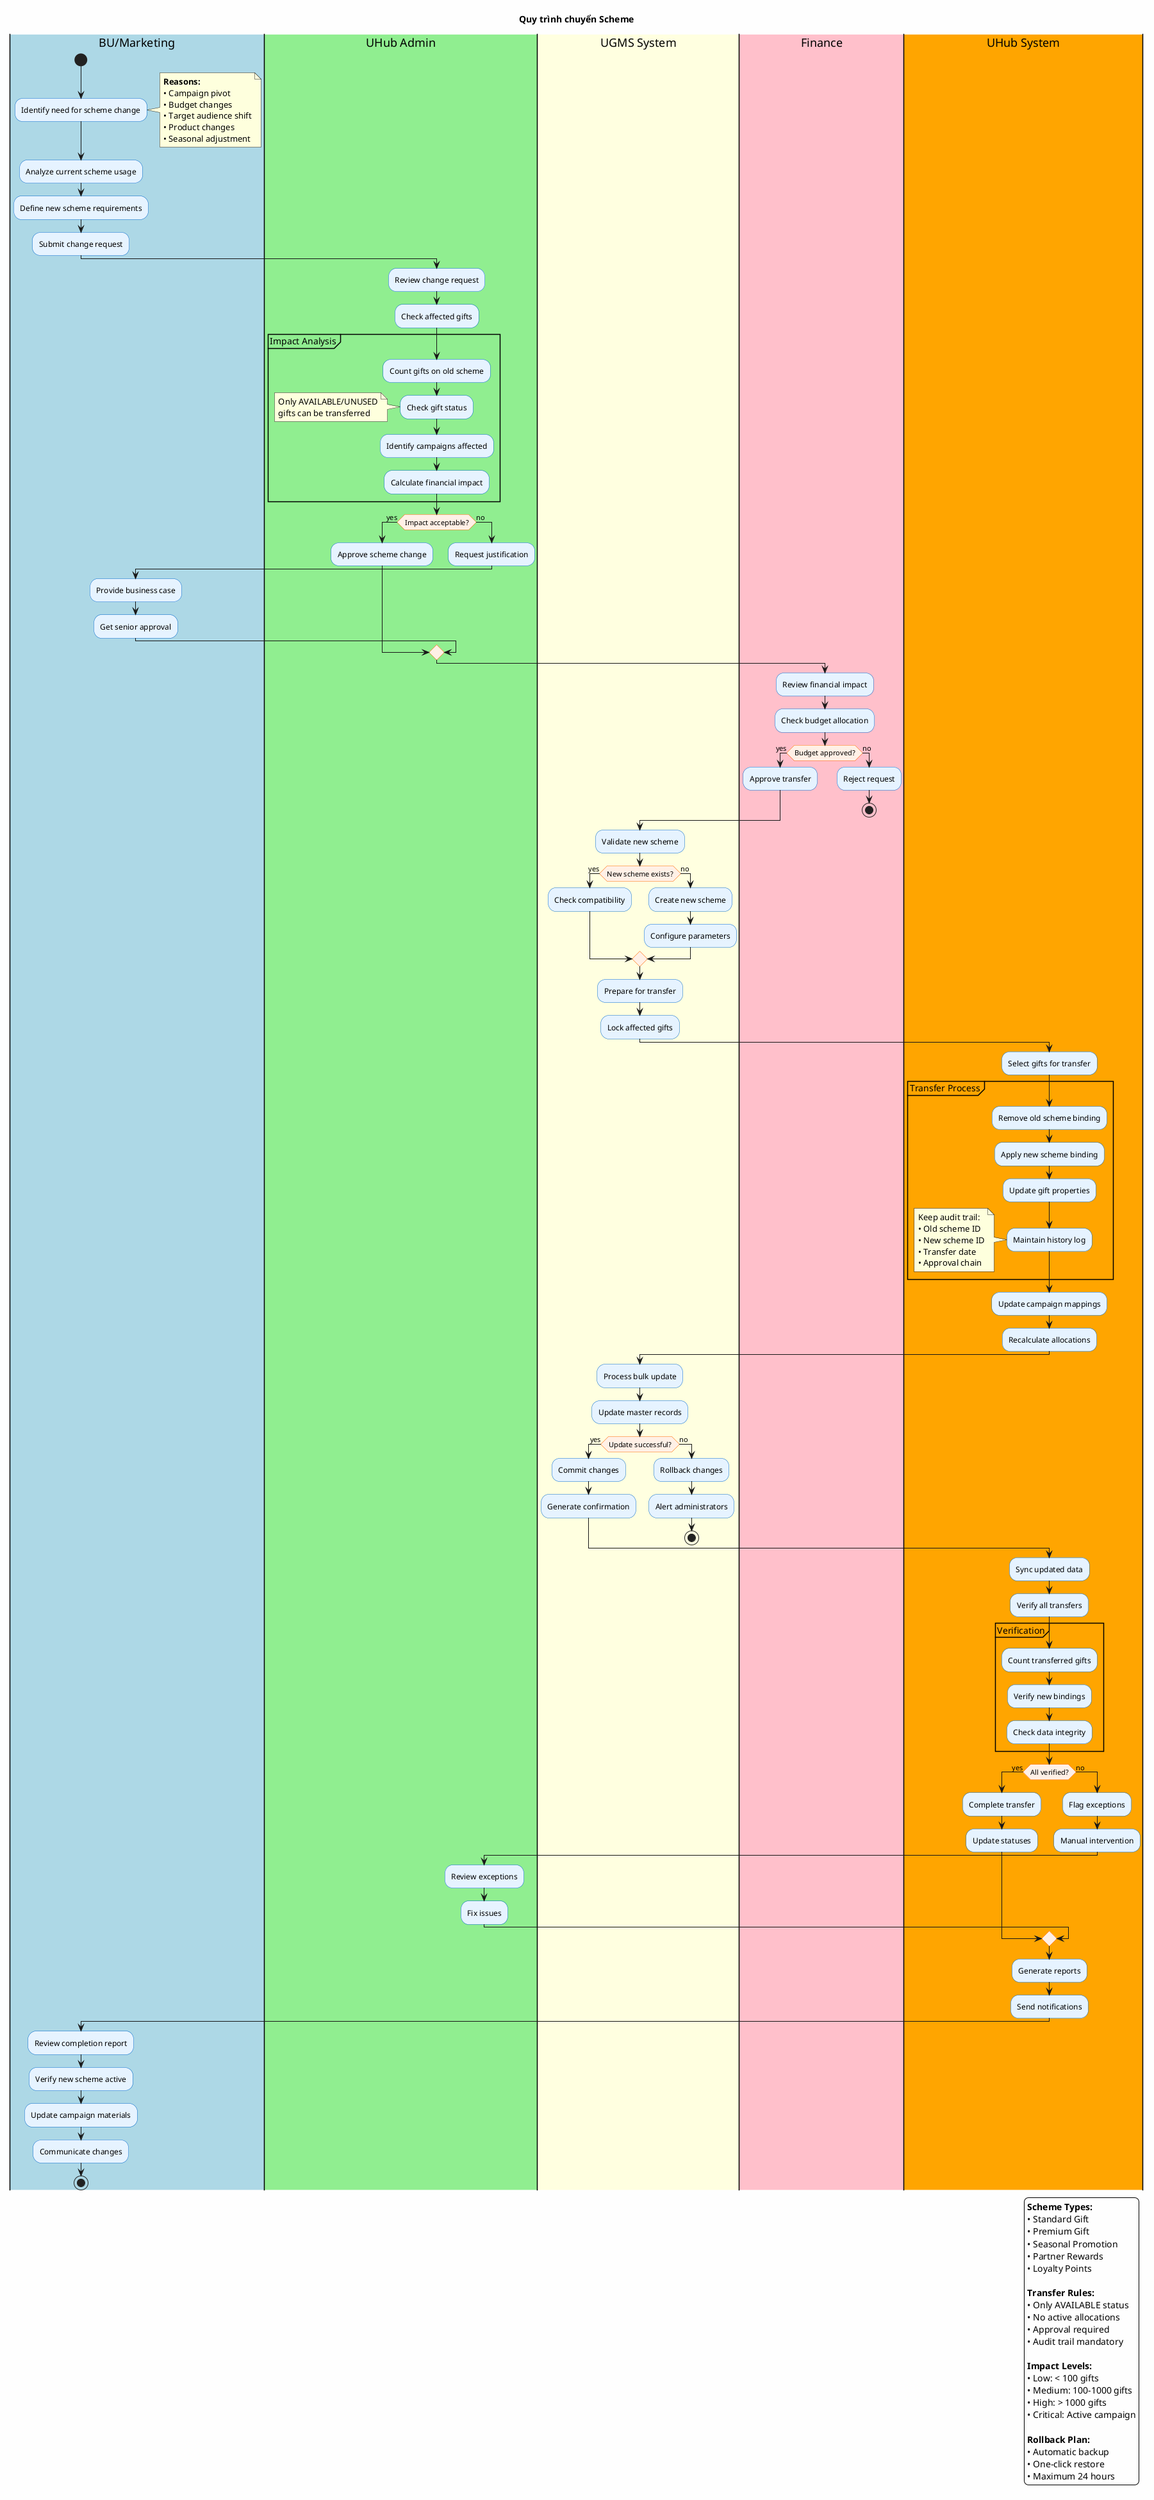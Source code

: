 @startuml Chuyen_scheme
title Quy trình chuyển Scheme
skinparam backgroundColor #FEFEFE
skinparam activity {
  BackgroundColor #E6F3FF
  BorderColor #0066CC
  DiamondBackgroundColor #FFF0E6
  DiamondBorderColor #FF6600
}

|#LightBlue|BU/Marketing|
|#LightGreen|UHub Admin|
|#LightYellow|UGMS System|
|#Pink|Finance|
|#Orange|UHub System|

|BU/Marketing|
start
:Identify need for scheme change;
note right
  **Reasons:**
  • Campaign pivot
  • Budget changes
  • Target audience shift
  • Product changes
  • Seasonal adjustment
end note

:Analyze current scheme usage;
:Define new scheme requirements;
:Submit change request;

|UHub Admin|
:Review change request;
:Check affected gifts;
partition "Impact Analysis" {
  :Count gifts on old scheme;
  :Check gift status;
  note left
    Only AVAILABLE/UNUSED
    gifts can be transferred
  end note
  :Identify campaigns affected;
  :Calculate financial impact;
}

if (Impact acceptable?) then (yes)
  :Approve scheme change;
else (no)
  :Request justification;
  |BU/Marketing|
  :Provide business case;
  :Get senior approval;
  |UHub Admin|
endif

|Finance|
:Review financial impact;
:Check budget allocation;
if (Budget approved?) then (yes)
  :Approve transfer;
else (no)
  :Reject request;
  stop
endif

|UGMS System|
:Validate new scheme;
if (New scheme exists?) then (yes)
  :Check compatibility;
else (no)
  :Create new scheme;
  :Configure parameters;
endif

:Prepare for transfer;
:Lock affected gifts;

|UHub System|
:Select gifts for transfer;
partition "Transfer Process" {
  :Remove old scheme binding;
  :Apply new scheme binding;
  :Update gift properties;
  :Maintain history log;
  note left
    Keep audit trail:
    • Old scheme ID
    • New scheme ID
    • Transfer date
    • Approval chain
  end note
}

:Update campaign mappings;
:Recalculate allocations;

|UGMS System|
:Process bulk update;
:Update master records;
if (Update successful?) then (yes)
  :Commit changes;
  :Generate confirmation;
else (no)
  :Rollback changes;
  :Alert administrators;
  stop
endif

|UHub System|
:Sync updated data;
:Verify all transfers;
partition "Verification" {
  :Count transferred gifts;
  :Verify new bindings;
  :Check data integrity;
}

if (All verified?) then (yes)
  :Complete transfer;
  :Update statuses;
else (no)
  :Flag exceptions;
  :Manual intervention;
  |UHub Admin|
  :Review exceptions;
  :Fix issues;
  |UHub System|
endif

:Generate reports;
:Send notifications;

|BU/Marketing|
:Review completion report;
:Verify new scheme active;
:Update campaign materials;
:Communicate changes;
stop

legend right
  **Scheme Types:**
  • Standard Gift
  • Premium Gift
  • Seasonal Promotion
  • Partner Rewards
  • Loyalty Points
  
  **Transfer Rules:**
  • Only AVAILABLE status
  • No active allocations
  • Approval required
  • Audit trail mandatory
  
  **Impact Levels:**
  • Low: < 100 gifts
  • Medium: 100-1000 gifts
  • High: > 1000 gifts
  • Critical: Active campaign
  
  **Rollback Plan:**
  • Automatic backup
  • One-click restore
  • Maximum 24 hours
endlegend

@enduml
